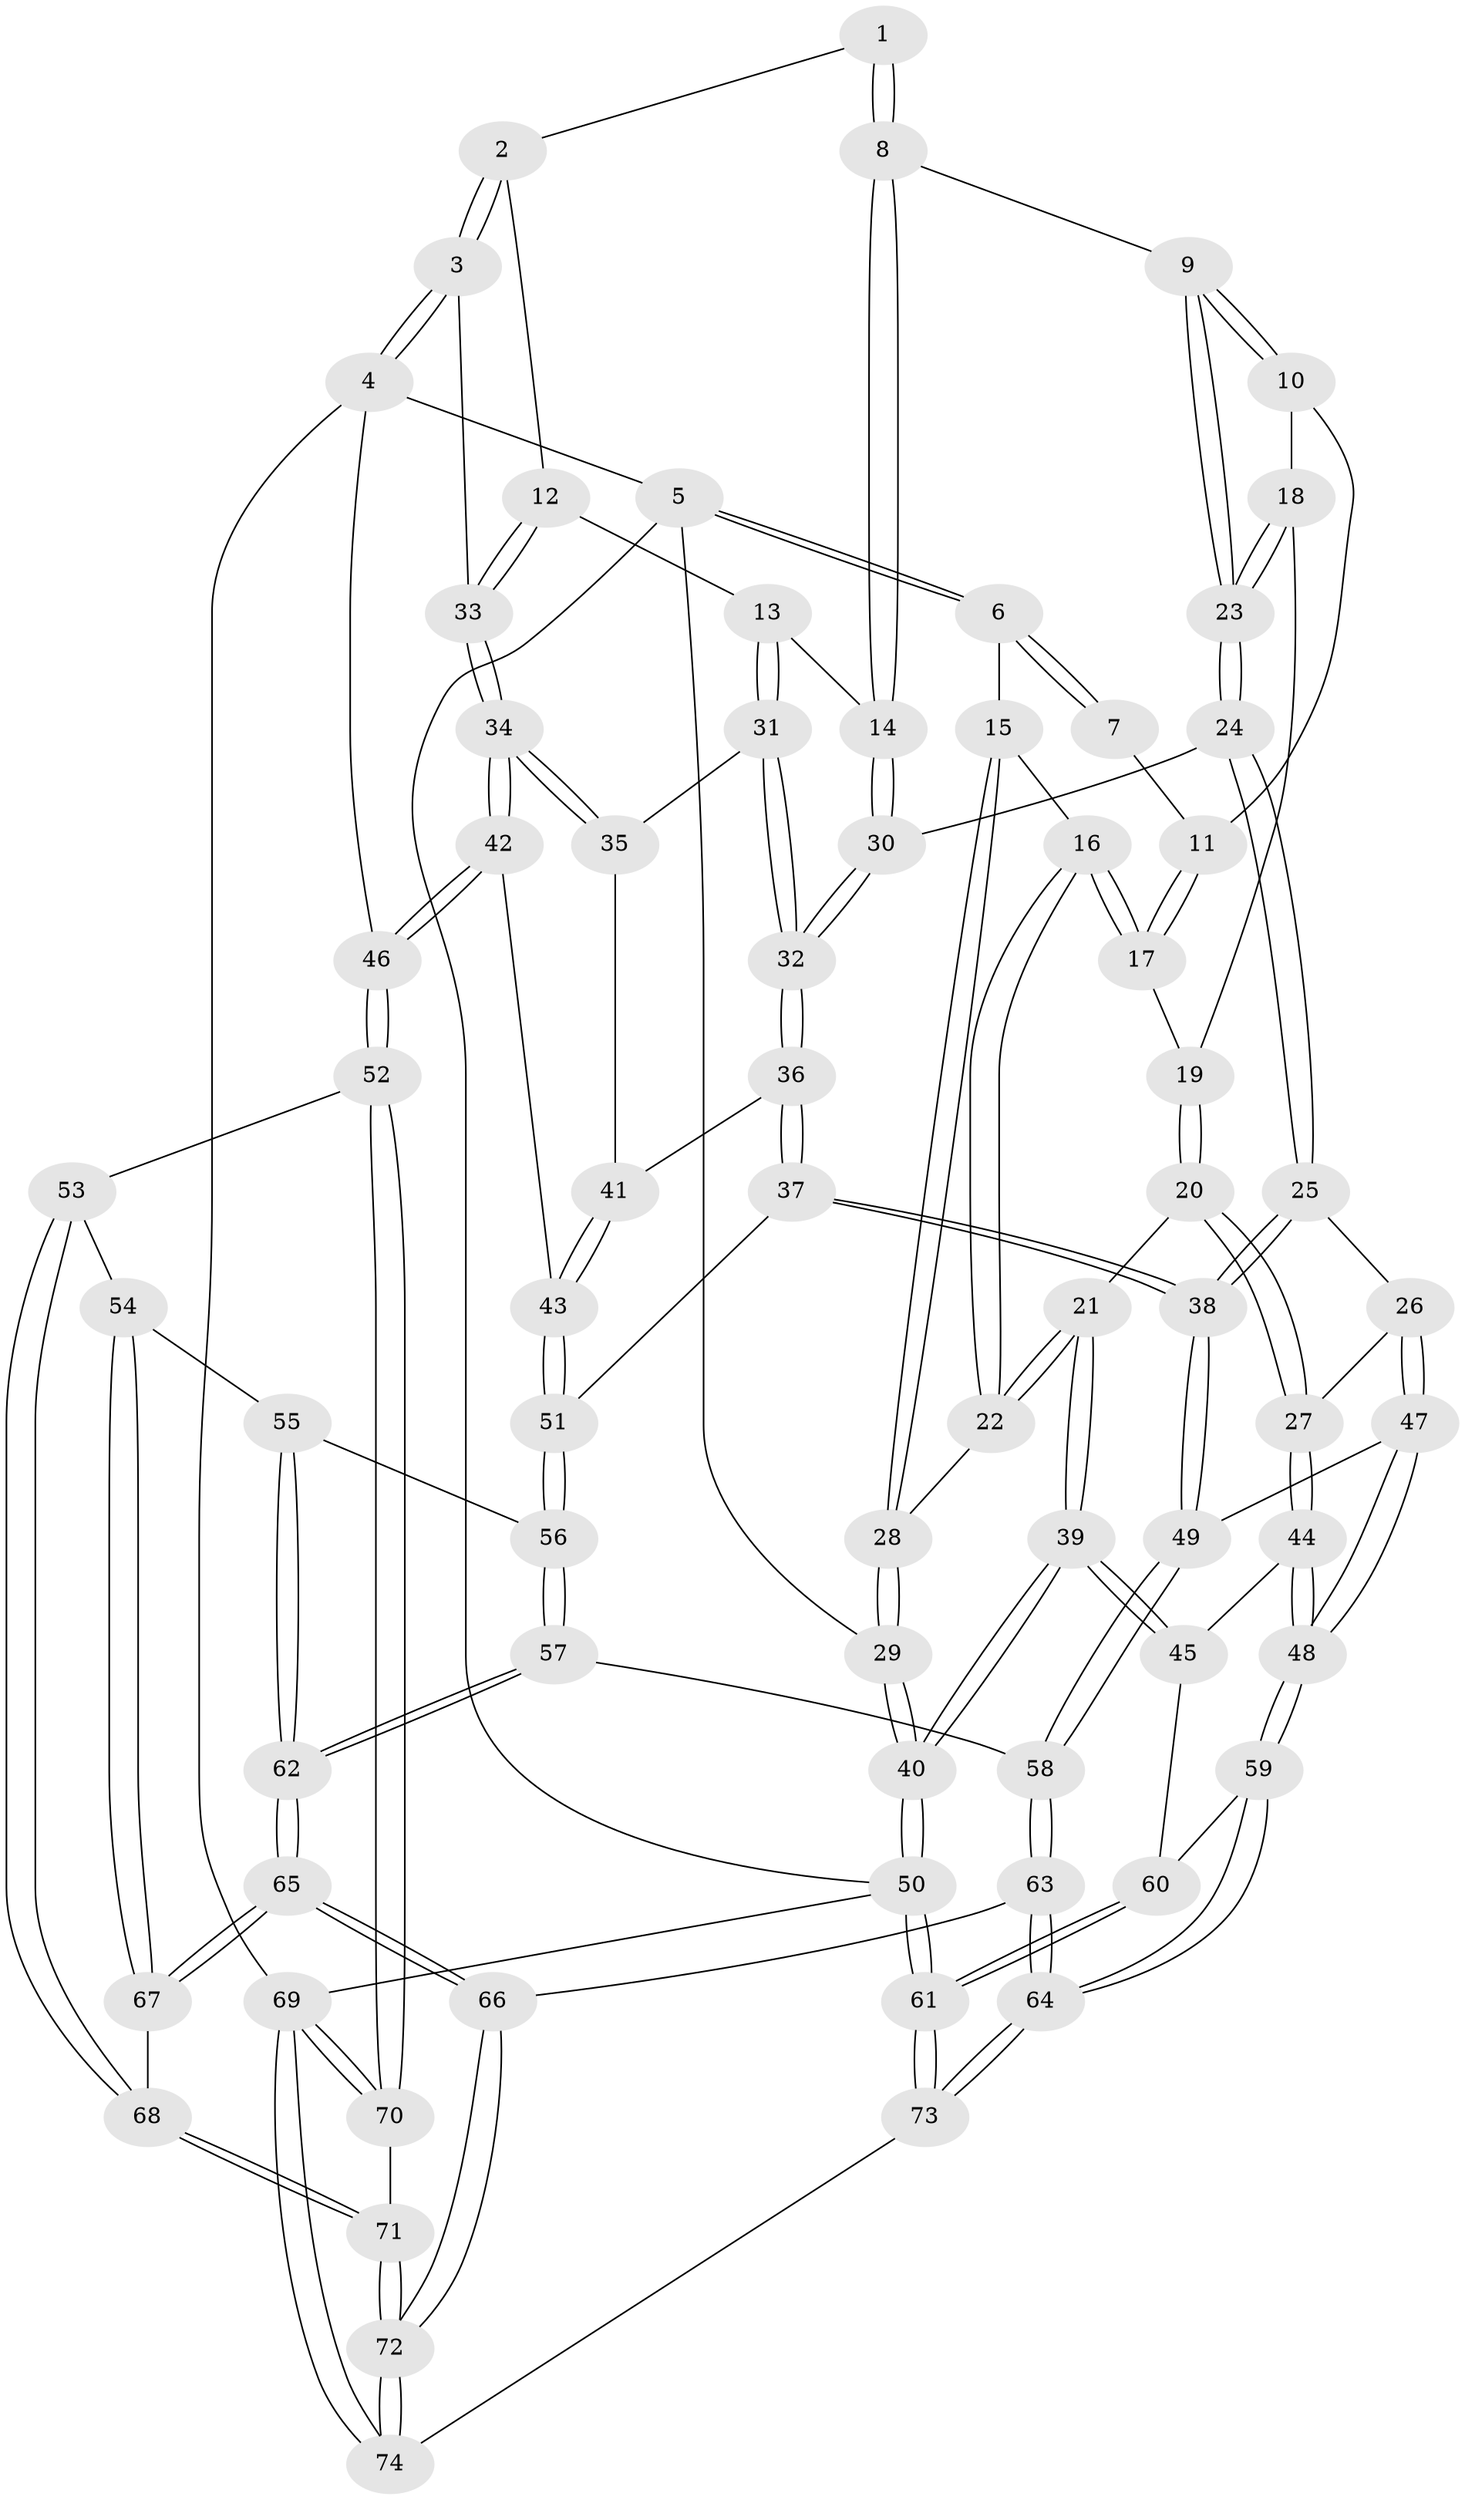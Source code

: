 // Generated by graph-tools (version 1.1) at 2025/38/03/09/25 02:38:52]
// undirected, 74 vertices, 182 edges
graph export_dot {
graph [start="1"]
  node [color=gray90,style=filled];
  1 [pos="+0.46080090181033306+0"];
  2 [pos="+0.5814582989394012+0"];
  3 [pos="+1+0"];
  4 [pos="+1+0"];
  5 [pos="+0+0"];
  6 [pos="+0+0"];
  7 [pos="+0.459540848091403+0"];
  8 [pos="+0.5261572667523037+0.15677163454822843"];
  9 [pos="+0.4900239883409366+0.18544779998210875"];
  10 [pos="+0.39434533182415993+0.12031064708375494"];
  11 [pos="+0.3422630460901279+0.026331862635710527"];
  12 [pos="+0.7439500024748713+0.18774154183822767"];
  13 [pos="+0.6711714421498303+0.20808459537016816"];
  14 [pos="+0.6663637385338972+0.2069006107956395"];
  15 [pos="+0+0"];
  16 [pos="+0.2337963739891954+0.1275870955098636"];
  17 [pos="+0.29079681805487445+0.08117470477482873"];
  18 [pos="+0.3921922924626991+0.18786328543318911"];
  19 [pos="+0.3716416355825653+0.1881292296121005"];
  20 [pos="+0.23563627923116476+0.29150986601342027"];
  21 [pos="+0.20973315304950718+0.25874410260892144"];
  22 [pos="+0.19411394393045145+0.21781111571359546"];
  23 [pos="+0.45391345154813895+0.24042135419681718"];
  24 [pos="+0.44805421966798314+0.27084669175138054"];
  25 [pos="+0.3265247506657148+0.3479982107400897"];
  26 [pos="+0.27096090691146846+0.34546070225769704"];
  27 [pos="+0.26646839849591103+0.3433118353163352"];
  28 [pos="+0.15266216041879357+0.2055833479090542"];
  29 [pos="+0+0.19761429296019076"];
  30 [pos="+0.47587350222560587+0.2879614367696719"];
  31 [pos="+0.6127003394992947+0.29787624800248086"];
  32 [pos="+0.5440209361145031+0.3488013466952293"];
  33 [pos="+0.7978117500724121+0.20944122488774727"];
  34 [pos="+0.8570186394291661+0.3410534985738237"];
  35 [pos="+0.6511962082531821+0.3738107900633698"];
  36 [pos="+0.543238094166713+0.4319237633286323"];
  37 [pos="+0.5380105920365006+0.44806493843008577"];
  38 [pos="+0.4877920779738596+0.49052706725173434"];
  39 [pos="+0+0.4666637975838119"];
  40 [pos="+0+0.4642749481945096"];
  41 [pos="+0.640756468938893+0.38976357369766274"];
  42 [pos="+0.8866294005070706+0.3877048928617609"];
  43 [pos="+0.7265904604035286+0.49076732706104736"];
  44 [pos="+0.12126480145489348+0.48541952175204234"];
  45 [pos="+0.001991184232174184+0.5079194526918146"];
  46 [pos="+1+0.5101996916125427"];
  47 [pos="+0.3142319267785426+0.6086567488734238"];
  48 [pos="+0.27618128752402804+0.6383673540020431"];
  49 [pos="+0.47027602171116745+0.5856933755781543"];
  50 [pos="+0+1"];
  51 [pos="+0.7121760853029568+0.5038176729968817"];
  52 [pos="+1+0.5233479585714159"];
  53 [pos="+0.9835218484807434+0.6055352843262238"];
  54 [pos="+0.8337036377253442+0.667435504230021"];
  55 [pos="+0.717243568606531+0.6316717333784111"];
  56 [pos="+0.6903509779042962+0.5857536255504818"];
  57 [pos="+0.5191827528715514+0.620911561233957"];
  58 [pos="+0.48022536024883583+0.5975426624068157"];
  59 [pos="+0.2357399924969503+0.7241060033204859"];
  60 [pos="+0.08217674625999097+0.6318425190106279"];
  61 [pos="+0+1"];
  62 [pos="+0.6264058419839645+0.841387198124997"];
  63 [pos="+0.3961261832864319+0.8569684664829101"];
  64 [pos="+0.23030837893740522+0.8974979190036494"];
  65 [pos="+0.6276220797193819+0.8528935830460475"];
  66 [pos="+0.620593323054829+0.878328250036823"];
  67 [pos="+0.7939973695101299+0.7645761161567791"];
  68 [pos="+0.8635717272456733+0.8190620519171569"];
  69 [pos="+1+1"];
  70 [pos="+1+0.7714045108479304"];
  71 [pos="+0.8842645512551823+0.8694787986380837"];
  72 [pos="+0.7206090217017922+1"];
  73 [pos="+0+1"];
  74 [pos="+0.7301111538813577+1"];
  1 -- 2;
  1 -- 8;
  1 -- 8;
  2 -- 3;
  2 -- 3;
  2 -- 12;
  3 -- 4;
  3 -- 4;
  3 -- 33;
  4 -- 5;
  4 -- 46;
  4 -- 69;
  5 -- 6;
  5 -- 6;
  5 -- 29;
  5 -- 50;
  6 -- 7;
  6 -- 7;
  6 -- 15;
  7 -- 11;
  8 -- 9;
  8 -- 14;
  8 -- 14;
  9 -- 10;
  9 -- 10;
  9 -- 23;
  9 -- 23;
  10 -- 11;
  10 -- 18;
  11 -- 17;
  11 -- 17;
  12 -- 13;
  12 -- 33;
  12 -- 33;
  13 -- 14;
  13 -- 31;
  13 -- 31;
  14 -- 30;
  14 -- 30;
  15 -- 16;
  15 -- 28;
  15 -- 28;
  16 -- 17;
  16 -- 17;
  16 -- 22;
  16 -- 22;
  17 -- 19;
  18 -- 19;
  18 -- 23;
  18 -- 23;
  19 -- 20;
  19 -- 20;
  20 -- 21;
  20 -- 27;
  20 -- 27;
  21 -- 22;
  21 -- 22;
  21 -- 39;
  21 -- 39;
  22 -- 28;
  23 -- 24;
  23 -- 24;
  24 -- 25;
  24 -- 25;
  24 -- 30;
  25 -- 26;
  25 -- 38;
  25 -- 38;
  26 -- 27;
  26 -- 47;
  26 -- 47;
  27 -- 44;
  27 -- 44;
  28 -- 29;
  28 -- 29;
  29 -- 40;
  29 -- 40;
  30 -- 32;
  30 -- 32;
  31 -- 32;
  31 -- 32;
  31 -- 35;
  32 -- 36;
  32 -- 36;
  33 -- 34;
  33 -- 34;
  34 -- 35;
  34 -- 35;
  34 -- 42;
  34 -- 42;
  35 -- 41;
  36 -- 37;
  36 -- 37;
  36 -- 41;
  37 -- 38;
  37 -- 38;
  37 -- 51;
  38 -- 49;
  38 -- 49;
  39 -- 40;
  39 -- 40;
  39 -- 45;
  39 -- 45;
  40 -- 50;
  40 -- 50;
  41 -- 43;
  41 -- 43;
  42 -- 43;
  42 -- 46;
  42 -- 46;
  43 -- 51;
  43 -- 51;
  44 -- 45;
  44 -- 48;
  44 -- 48;
  45 -- 60;
  46 -- 52;
  46 -- 52;
  47 -- 48;
  47 -- 48;
  47 -- 49;
  48 -- 59;
  48 -- 59;
  49 -- 58;
  49 -- 58;
  50 -- 61;
  50 -- 61;
  50 -- 69;
  51 -- 56;
  51 -- 56;
  52 -- 53;
  52 -- 70;
  52 -- 70;
  53 -- 54;
  53 -- 68;
  53 -- 68;
  54 -- 55;
  54 -- 67;
  54 -- 67;
  55 -- 56;
  55 -- 62;
  55 -- 62;
  56 -- 57;
  56 -- 57;
  57 -- 58;
  57 -- 62;
  57 -- 62;
  58 -- 63;
  58 -- 63;
  59 -- 60;
  59 -- 64;
  59 -- 64;
  60 -- 61;
  60 -- 61;
  61 -- 73;
  61 -- 73;
  62 -- 65;
  62 -- 65;
  63 -- 64;
  63 -- 64;
  63 -- 66;
  64 -- 73;
  64 -- 73;
  65 -- 66;
  65 -- 66;
  65 -- 67;
  65 -- 67;
  66 -- 72;
  66 -- 72;
  67 -- 68;
  68 -- 71;
  68 -- 71;
  69 -- 70;
  69 -- 70;
  69 -- 74;
  69 -- 74;
  70 -- 71;
  71 -- 72;
  71 -- 72;
  72 -- 74;
  72 -- 74;
  73 -- 74;
}
